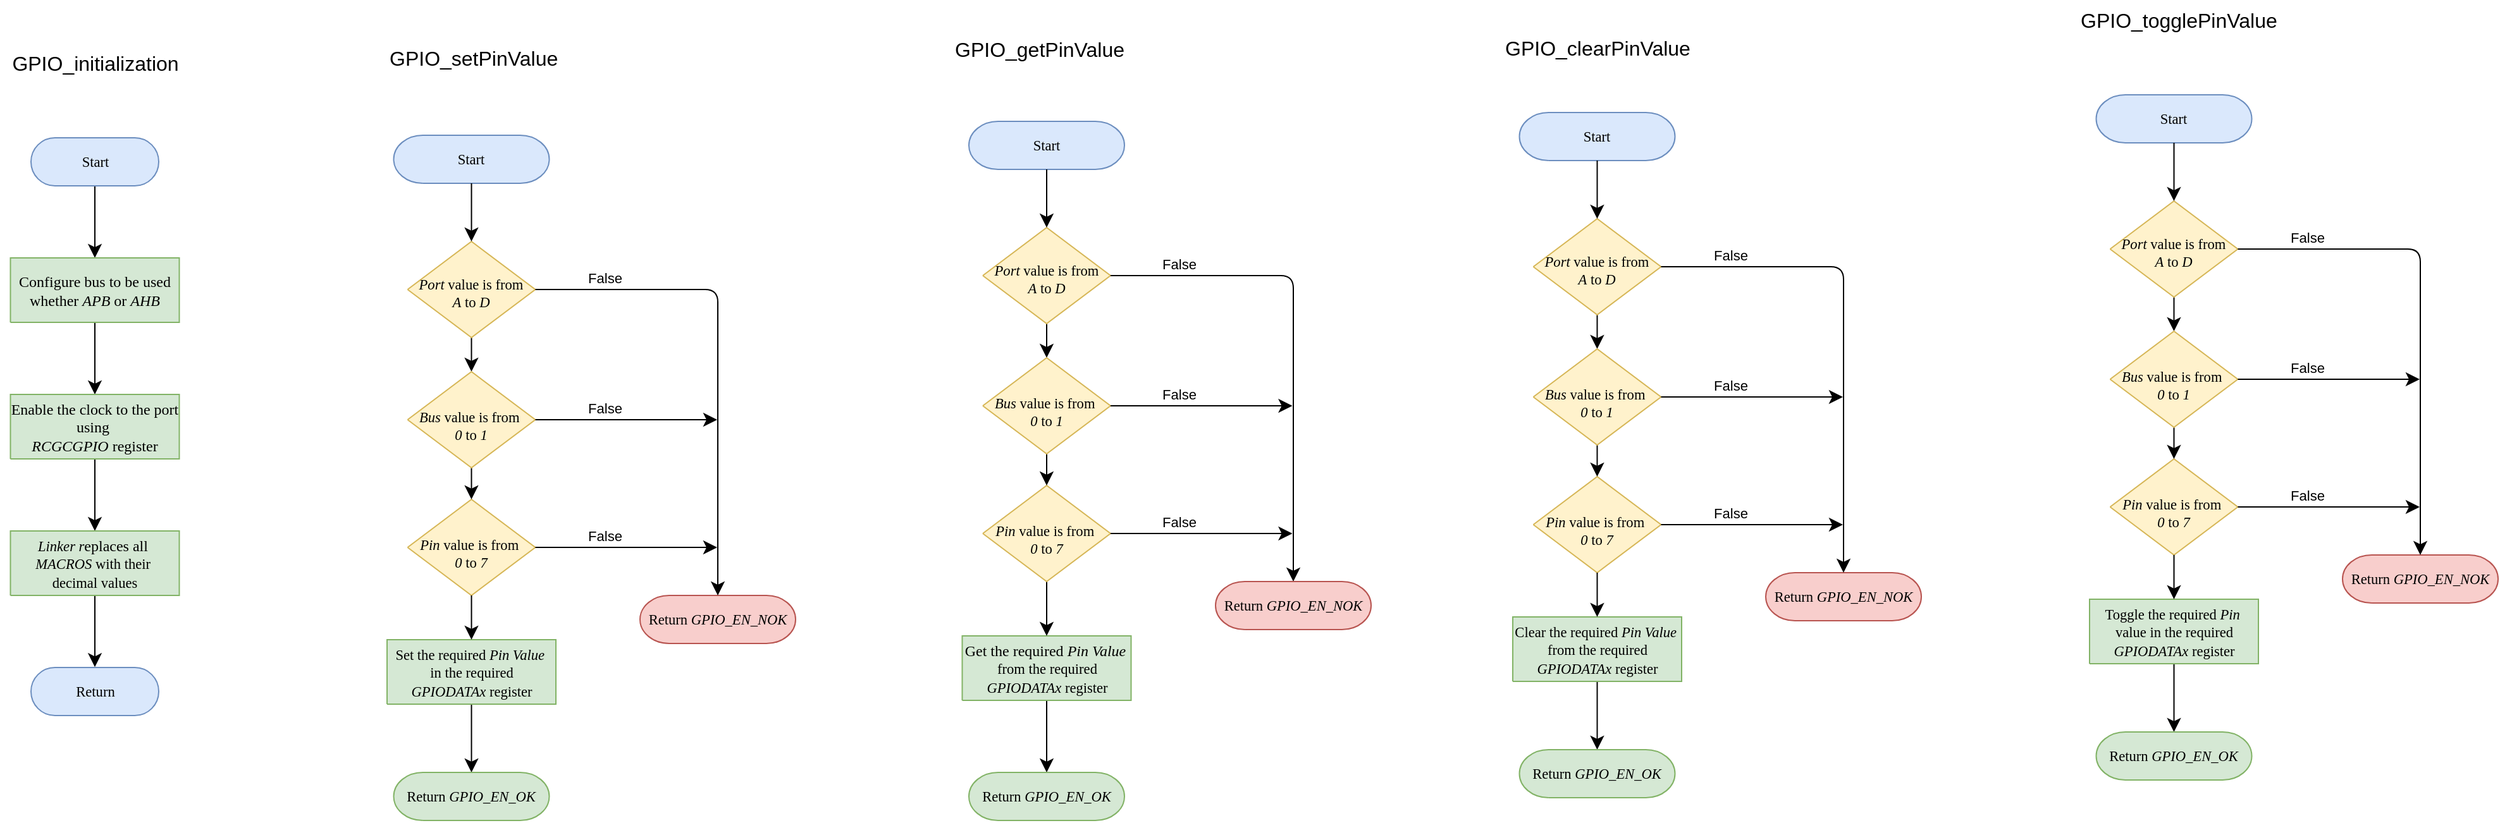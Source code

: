 <mxfile version="21.4.0" type="device">
  <diagram name="Page-1" id="KBW3ugEOn-Q8geGjZRpk">
    <mxGraphModel dx="1836" dy="1856" grid="0" gridSize="10" guides="1" tooltips="1" connect="1" arrows="1" fold="1" page="0" pageScale="1" pageWidth="850" pageHeight="1100" math="0" shadow="0">
      <root>
        <mxCell id="0" />
        <mxCell id="1" parent="0" />
        <mxCell id="JtZdGqvp9lfBUKnp-gQf-1" value="GPIO_initialization" style="text;html=1;align=center;verticalAlign=middle;resizable=0;points=[];autosize=1;strokeColor=none;fillColor=none;fontSize=16;" parent="1" vertex="1">
          <mxGeometry x="-649" y="-996" width="150" height="31" as="geometry" />
        </mxCell>
        <mxCell id="JtZdGqvp9lfBUKnp-gQf-7" style="edgeStyle=none;curved=1;rounded=0;orthogonalLoop=1;jettySize=auto;html=1;entryX=0.5;entryY=0;entryDx=0;entryDy=0;entryPerimeter=0;fontSize=12;startSize=8;endSize=8;" parent="1" source="JtZdGqvp9lfBUKnp-gQf-2" target="JtZdGqvp9lfBUKnp-gQf-3" edge="1">
          <mxGeometry relative="1" as="geometry" />
        </mxCell>
        <UserObject label="&lt;div style=&quot;font-size: 1px&quot;&gt;&lt;font style=&quot;font-size: 11.29px; direction: ltr; letter-spacing: 0px; line-height: 120%; opacity: 1;&quot;&gt;Start&lt;br&gt;&lt;/font&gt;&lt;/div&gt;" Function="EN_DIO_Error_T DIO_init(uint8_t pinNumber, EN_DIO_PORT_T portNumber, EN_DIO_DIRECTION_T direction);" tags="Flowchart" id="JtZdGqvp9lfBUKnp-gQf-2">
          <mxCell style="verticalAlign=middle;align=center;overflow=width;vsdxID=30;fillColor=#dae8fc;shape=stencil(tVLREoIgEPwaHnEQxsl3s/9gEpSJwDko7e+DsEkze2l627vdu5uFRaxyHe8FosR5sCcxqMZ3iO0Rpcp0ApQPCLEasUpaEC3Yi2lS3fOojOhsr3HDmObyMtsVcYqS29Qh5FEfklwrM5OXeUa/yjkcAwfr7TDpiyTfXvjkMR+Vw2A998qaBac5tAKHU1hq3i4oNwjRr9ofvayt/+Rk+yX/4iWA159KpXWKxJx/z0Bopfyw+g4=);strokeColor=#6c8ebf;spacingTop=-1;spacingBottom=-1;spacingLeft=-1;spacingRight=-1;points=[[0.5,1,0],[0.5,0,0],[0,0.5,0],[1,0.5,0]];labelBackgroundColor=none;rounded=1;html=1;whiteSpace=wrap;fontFamily=Calibri;" parent="1" vertex="1">
            <mxGeometry x="-624.5" y="-921" width="101" height="38" as="geometry" />
          </mxCell>
        </UserObject>
        <mxCell id="JtZdGqvp9lfBUKnp-gQf-8" style="edgeStyle=none;curved=1;rounded=0;orthogonalLoop=1;jettySize=auto;html=1;fontSize=12;startSize=8;endSize=8;" parent="1" source="JtZdGqvp9lfBUKnp-gQf-3" target="JtZdGqvp9lfBUKnp-gQf-4" edge="1">
          <mxGeometry relative="1" as="geometry" />
        </mxCell>
        <UserObject label="&lt;div style=&quot;&quot;&gt;Configure bus to be used&lt;/div&gt;&lt;div style=&quot;&quot;&gt;whether &lt;i&gt;APB&lt;/i&gt; or &lt;i&gt;AHB&lt;/i&gt;&lt;/div&gt;" Function="EN_DIO_Error_T DIO_toggle(uint8_t pinNumber, EN_DIO_PORT_T portNumber);  " tags="Flowchart" id="JtZdGqvp9lfBUKnp-gQf-3">
          <mxCell style="verticalAlign=middle;align=center;overflow=width;vsdxID=274;fillColor=#d5e8d4;shape=stencil(nZBLDoAgDERP0z3SIyjew0SURgSD+Lu9kMZoXLhwN9O+tukAlrNpJg1SzDH4QW/URgNYgZTkjA4UkwJUgGXng+6DX1zLfmoymdXo17xh5zmRJ6Q42BWCfc2oJfdAr+Yv+AP9Cb7OJ3H/2JG1HNGz/84klThPVCc=);strokeColor=#82b366;spacingTop=-1;spacingBottom=-1;spacingLeft=-1;spacingRight=-1;points=[[0,0.5,0],[1,0.5,0],[0.5,1,0],[0.5,0,0]];labelBackgroundColor=none;rounded=1;html=1;whiteSpace=wrap;fontFamily=Calibri;" parent="1" vertex="1">
            <mxGeometry x="-640.75" y="-826" width="133.5" height="51" as="geometry" />
          </mxCell>
        </UserObject>
        <mxCell id="JtZdGqvp9lfBUKnp-gQf-9" style="edgeStyle=none;curved=1;rounded=0;orthogonalLoop=1;jettySize=auto;html=1;entryX=0.5;entryY=0;entryDx=0;entryDy=0;entryPerimeter=0;fontSize=12;startSize=8;endSize=8;" parent="1" source="JtZdGqvp9lfBUKnp-gQf-4" target="JtZdGqvp9lfBUKnp-gQf-5" edge="1">
          <mxGeometry relative="1" as="geometry" />
        </mxCell>
        <UserObject label="&lt;div style=&quot;&quot;&gt;&lt;div style=&quot;border-color: var(--border-color);&quot;&gt;Enable the clock to the port using&amp;nbsp;&lt;/div&gt;&lt;div style=&quot;border-color: var(--border-color);&quot;&gt;&lt;i style=&quot;border-color: var(--border-color);&quot;&gt;RCGCGPIO&lt;/i&gt;&amp;nbsp;register&lt;/div&gt;&lt;/div&gt;" Function="EN_DIO_Error_T DIO_toggle(uint8_t pinNumber, EN_DIO_PORT_T portNumber);  " tags="Flowchart" id="JtZdGqvp9lfBUKnp-gQf-4">
          <mxCell style="verticalAlign=middle;align=center;overflow=width;vsdxID=274;fillColor=#d5e8d4;shape=stencil(nZBLDoAgDERP0z3SIyjew0SURgSD+Lu9kMZoXLhwN9O+tukAlrNpJg1SzDH4QW/URgNYgZTkjA4UkwJUgGXng+6DX1zLfmoymdXo17xh5zmRJ6Q42BWCfc2oJfdAr+Yv+AP9Cb7OJ3H/2JG1HNGz/84klThPVCc=);strokeColor=#82b366;spacingTop=-1;spacingBottom=-1;spacingLeft=-1;spacingRight=-1;points=[[0,0.5,0],[1,0.5,0],[0.5,1,0],[0.5,0,0]];labelBackgroundColor=none;rounded=1;html=1;whiteSpace=wrap;fontFamily=Calibri;" parent="1" vertex="1">
            <mxGeometry x="-640.75" y="-718" width="133.5" height="51" as="geometry" />
          </mxCell>
        </UserObject>
        <mxCell id="JtZdGqvp9lfBUKnp-gQf-10" style="edgeStyle=none;curved=1;rounded=0;orthogonalLoop=1;jettySize=auto;html=1;fontSize=12;startSize=8;endSize=8;" parent="1" source="JtZdGqvp9lfBUKnp-gQf-5" edge="1">
          <mxGeometry relative="1" as="geometry">
            <mxPoint x="-574" y="-502.333" as="targetPoint" />
          </mxGeometry>
        </mxCell>
        <UserObject label="&lt;div style=&quot;&quot;&gt;&lt;i style=&quot;border-color: var(--border-color); font-size: 11.29px;&quot;&gt;Linker r&lt;/i&gt;eplaces all&amp;nbsp;&lt;/div&gt;&lt;div style=&quot;&quot;&gt;&lt;i style=&quot;border-color: var(--border-color); font-size: 11.29px;&quot;&gt;MACROS&lt;/i&gt;&lt;span style=&quot;font-size: 11.29px;&quot;&gt;&amp;nbsp;with their&amp;nbsp;&lt;/span&gt;&lt;/div&gt;&lt;div style=&quot;&quot;&gt;&lt;span style=&quot;font-size: 11.29px;&quot;&gt;decimal values&lt;/span&gt;&lt;br&gt;&lt;/div&gt;" Function="EN_DIO_Error_T DIO_toggle(uint8_t pinNumber, EN_DIO_PORT_T portNumber);  " tags="Flowchart" id="JtZdGqvp9lfBUKnp-gQf-5">
          <mxCell style="verticalAlign=middle;align=center;overflow=width;vsdxID=274;fillColor=#d5e8d4;shape=stencil(nZBLDoAgDERP0z3SIyjew0SURgSD+Lu9kMZoXLhwN9O+tukAlrNpJg1SzDH4QW/URgNYgZTkjA4UkwJUgGXng+6DX1zLfmoymdXo17xh5zmRJ6Q42BWCfc2oJfdAr+Yv+AP9Cb7OJ3H/2JG1HNGz/84klThPVCc=);strokeColor=#82b366;spacingTop=-1;spacingBottom=-1;spacingLeft=-1;spacingRight=-1;points=[[0,0.5,0],[1,0.5,0],[0.5,1,0],[0.5,0,0]];labelBackgroundColor=none;rounded=1;html=1;whiteSpace=wrap;fontFamily=Calibri;" parent="1" vertex="1">
            <mxGeometry x="-640.75" y="-610" width="133.5" height="51" as="geometry" />
          </mxCell>
        </UserObject>
        <UserObject label="&lt;div style=&quot;font-size: 1px&quot;&gt;&lt;font style=&quot;font-size: 11.29px; direction: ltr; letter-spacing: 0px; line-height: 120%; opacity: 1;&quot;&gt;Return&lt;br&gt;&lt;/font&gt;&lt;/div&gt;" Function="EN_DIO_Error_T DIO_init(uint8_t pinNumber, EN_DIO_PORT_T portNumber, EN_DIO_DIRECTION_T direction);" tags="Flowchart" id="JtZdGqvp9lfBUKnp-gQf-6">
          <mxCell style="verticalAlign=middle;align=center;overflow=width;vsdxID=30;shape=stencil(tVLREoIgEPwaHnEQxsl3s/9gEpSJwDko7e+DsEkze2l627vdu5uFRaxyHe8FosR5sCcxqMZ3iO0Rpcp0ApQPCLEasUpaEC3Yi2lS3fOojOhsr3HDmObyMtsVcYqS29Qh5FEfklwrM5OXeUa/yjkcAwfr7TDpiyTfXvjkMR+Vw2A998qaBac5tAKHU1hq3i4oNwjRr9ofvayt/+Rk+yX/4iWA159KpXWKxJx/z0Bopfyw+g4=);spacingTop=-1;spacingBottom=-1;spacingLeft=-1;spacingRight=-1;points=[[0.5,1,0],[0.5,0,0],[0,0.5,0],[1,0.5,0]];labelBackgroundColor=none;rounded=1;html=1;whiteSpace=wrap;fontFamily=Calibri;fillColor=#dae8fc;strokeColor=#6c8ebf;" parent="1" vertex="1">
            <mxGeometry x="-624.5" y="-502" width="101" height="38" as="geometry" />
          </mxCell>
        </UserObject>
        <mxCell id="JtZdGqvp9lfBUKnp-gQf-47" value="GPIO_setPinValue" style="text;whiteSpace=wrap;html=1;fontSize=16;" parent="1" vertex="1">
          <mxGeometry x="-343" y="-1000" width="193" height="41" as="geometry" />
        </mxCell>
        <mxCell id="luPDP_hi-X2SKUOLlzO6-5" style="edgeStyle=none;curved=1;rounded=0;orthogonalLoop=1;jettySize=auto;html=1;entryX=0.5;entryY=0;entryDx=0;entryDy=0;entryPerimeter=0;fontSize=12;startSize=8;endSize=8;" edge="1" parent="1" source="JtZdGqvp9lfBUKnp-gQf-49" target="luPDP_hi-X2SKUOLlzO6-1">
          <mxGeometry relative="1" as="geometry" />
        </mxCell>
        <UserObject label="" Function="EN_DIO_Error_T DIO_init(uint8_t pinNumber, EN_DIO_PORT_T portNumber, EN_DIO_DIRECTION_T direction);" tags="Flowchart" id="JtZdGqvp9lfBUKnp-gQf-49">
          <mxCell style="vsdxID=219;fillColor=#fff2cc;shape=stencil(UzV2Ls5ILEhVNTIoLinKz04tz0wpyVA1dlE1MsrMy0gtyiwBslSNXVWNndPyi1LTi/JL81Ig/IJEkEoQKze/DGRCBUSfAUiHkUElhGcK4bpBVOZk5iGpNEVVikeloQHZpsK0YlWLz1QgA+HFtMycHEgIIcujBwlQCBKcxq4A);strokeColor=#d6b656;spacingTop=-1;spacingBottom=-1;spacingLeft=-1;spacingRight=-1;points=[[0,0.5,0],[1,0.5,0],[0.5,0,0],[0.5,1,0]];labelBackgroundColor=none;rounded=1;html=1;whiteSpace=wrap;fontFamily=Calibri;" parent="1" vertex="1">
            <mxGeometry x="-326.76" y="-839" width="101" height="76" as="geometry" />
          </mxCell>
        </UserObject>
        <mxCell id="JtZdGqvp9lfBUKnp-gQf-50" value="&lt;div style=&quot;font-size: 11.29px;&quot;&gt;&lt;i&gt;Port&lt;/i&gt; value is from &lt;i&gt;A&lt;/i&gt; to &lt;i&gt;D&lt;/i&gt;&lt;/div&gt;" style="text;vsdxID=219;fillColor=none;gradientColor=none;strokeColor=none;spacingTop=-1;spacingBottom=-1;spacingLeft=-1;spacingRight=-1;points=[[0,0.5,0],[1,0.5,0],[0.5,0,0],[0.5,1,0]];labelBackgroundColor=none;rounded=1;html=1;whiteSpace=wrap;verticalAlign=middle;align=center;overflow=width;;html=1;fontColor=#000000;fontFamily=Calibri;" parent="JtZdGqvp9lfBUKnp-gQf-49" vertex="1">
          <mxGeometry x="8.17" y="12.5" width="84.67" height="57.15" as="geometry" />
        </mxCell>
        <UserObject label="" Function="EN_DIO_Error_T DIO_init(uint8_t pinNumber, EN_DIO_PORT_T portNumber, EN_DIO_DIRECTION_T direction);" tags="Flowchart" id="JtZdGqvp9lfBUKnp-gQf-51">
          <mxCell style="vsdxID=219;fillColor=#fff2cc;shape=stencil(UzV2Ls5ILEhVNTIoLinKz04tz0wpyVA1dlE1MsrMy0gtyiwBslSNXVWNndPyi1LTi/JL81Ig/IJEkEoQKze/DGRCBUSfAUiHkUElhGcK4bpBVOZk5iGpNEVVikeloQHZpsK0YlWLz1QgA+HFtMycHEgIIcujBwlQCBKcxq4A);strokeColor=#d6b656;spacingTop=-1;spacingBottom=-1;spacingLeft=-1;spacingRight=-1;points=[[0,0.5,0],[1,0.5,0],[0.5,0,0],[0.5,1,0]];labelBackgroundColor=none;rounded=1;html=1;whiteSpace=wrap;fontFamily=Calibri;" parent="1" vertex="1">
            <mxGeometry x="-326.76" y="-635" width="101" height="76" as="geometry" />
          </mxCell>
        </UserObject>
        <mxCell id="JtZdGqvp9lfBUKnp-gQf-52" style="edgeStyle=none;curved=1;rounded=0;orthogonalLoop=1;jettySize=auto;html=1;fontSize=12;startSize=8;endSize=8;exitX=1;exitY=0.5;exitDx=0;exitDy=0;exitPerimeter=0;" parent="JtZdGqvp9lfBUKnp-gQf-51" source="JtZdGqvp9lfBUKnp-gQf-51" edge="1">
          <mxGeometry relative="1" as="geometry">
            <mxPoint x="244.75" y="38" as="targetPoint" />
          </mxGeometry>
        </mxCell>
        <mxCell id="JtZdGqvp9lfBUKnp-gQf-53" value="&lt;div style=&quot;font-size: 11.29px;&quot;&gt;&lt;i&gt;Pin&lt;/i&gt; value is from&amp;nbsp;&lt;/div&gt;&lt;div style=&quot;font-size: 11.29px;&quot;&gt;&lt;i&gt;0&lt;/i&gt; to &lt;i&gt;7&lt;/i&gt;&lt;/div&gt;" style="text;vsdxID=219;fillColor=none;gradientColor=none;strokeColor=none;spacingTop=-1;spacingBottom=-1;spacingLeft=-1;spacingRight=-1;points=[[0,0.5,0],[1,0.5,0],[0.5,0,0],[0.5,1,0]];labelBackgroundColor=none;rounded=1;html=1;whiteSpace=wrap;verticalAlign=middle;align=center;overflow=width;;html=1;fontColor=#000000;fontFamily=Calibri;" parent="JtZdGqvp9lfBUKnp-gQf-51" vertex="1">
          <mxGeometry x="8.16" y="14" width="84.67" height="57.15" as="geometry" />
        </mxCell>
        <mxCell id="JtZdGqvp9lfBUKnp-gQf-54" style="edgeStyle=none;curved=1;rounded=0;orthogonalLoop=1;jettySize=auto;html=1;entryX=0.5;entryY=0;entryDx=0;entryDy=0;entryPerimeter=0;fontSize=12;startSize=8;endSize=8;" parent="1" source="JtZdGqvp9lfBUKnp-gQf-55" target="JtZdGqvp9lfBUKnp-gQf-56" edge="1">
          <mxGeometry relative="1" as="geometry" />
        </mxCell>
        <UserObject label="&lt;div style=&quot;&quot;&gt;&lt;span style=&quot;font-size: 11.29px;&quot;&gt;Set the required &lt;i&gt;Pin Value&amp;nbsp;&lt;/i&gt;&lt;/span&gt;&lt;/div&gt;&lt;div style=&quot;&quot;&gt;&lt;span style=&quot;font-size: 11.29px;&quot;&gt;&amp;nbsp;in the required&amp;nbsp;&lt;/span&gt;&lt;/div&gt;&lt;div style=&quot;&quot;&gt;&lt;span style=&quot;font-size: 11.29px;&quot;&gt;&lt;i&gt;GPIODATAx&lt;/i&gt; register&lt;/span&gt;&lt;/div&gt;" Function="EN_DIO_Error_T DIO_toggle(uint8_t pinNumber, EN_DIO_PORT_T portNumber);  " tags="Flowchart" id="JtZdGqvp9lfBUKnp-gQf-55">
          <mxCell style="verticalAlign=middle;align=center;overflow=width;vsdxID=274;fillColor=#d5e8d4;shape=stencil(nZBLDoAgDERP0z3SIyjew0SURgSD+Lu9kMZoXLhwN9O+tukAlrNpJg1SzDH4QW/URgNYgZTkjA4UkwJUgGXng+6DX1zLfmoymdXo17xh5zmRJ6Q42BWCfc2oJfdAr+Yv+AP9Cb7OJ3H/2JG1HNGz/84klThPVCc=);strokeColor=#82b366;spacingTop=-1;spacingBottom=-1;spacingLeft=-1;spacingRight=-1;points=[[0,0.5,0],[1,0.5,0],[0.5,1,0],[0.5,0,0]];labelBackgroundColor=none;rounded=1;html=1;whiteSpace=wrap;fontFamily=Calibri;" parent="1" vertex="1">
            <mxGeometry x="-343" y="-524" width="133.5" height="51" as="geometry" />
          </mxCell>
        </UserObject>
        <UserObject label="&lt;div style=&quot;font-size: 1px&quot;&gt;&lt;font style=&quot;font-size: 11.29px; direction: ltr; letter-spacing: 0px; line-height: 120%; opacity: 1;&quot;&gt;Return&amp;nbsp;&lt;i&gt;GPIO_EN_OK&lt;/i&gt;&lt;br&gt;&lt;/font&gt;&lt;/div&gt;" Function="EN_DIO_Error_T DIO_init(uint8_t pinNumber, EN_DIO_PORT_T portNumber, EN_DIO_DIRECTION_T direction);" tags="Flowchart" id="JtZdGqvp9lfBUKnp-gQf-56">
          <mxCell style="verticalAlign=middle;align=center;overflow=width;vsdxID=30;shape=stencil(tVLREoIgEPwaHnEQxsl3s/9gEpSJwDko7e+DsEkze2l627vdu5uFRaxyHe8FosR5sCcxqMZ3iO0Rpcp0ApQPCLEasUpaEC3Yi2lS3fOojOhsr3HDmObyMtsVcYqS29Qh5FEfklwrM5OXeUa/yjkcAwfr7TDpiyTfXvjkMR+Vw2A998qaBac5tAKHU1hq3i4oNwjRr9ofvayt/+Rk+yX/4iWA159KpXWKxJx/z0Bopfyw+g4=);spacingTop=-1;spacingBottom=-1;spacingLeft=-1;spacingRight=-1;points=[[0.5,1,0],[0.5,0,0],[0,0.5,0],[1,0.5,0]];labelBackgroundColor=none;rounded=1;html=1;whiteSpace=wrap;fontFamily=Calibri;fillColor=#d5e8d4;strokeColor=#82b366;" parent="1" vertex="1">
            <mxGeometry x="-337.75" y="-419" width="123" height="38" as="geometry" />
          </mxCell>
        </UserObject>
        <mxCell id="JtZdGqvp9lfBUKnp-gQf-57" style="edgeStyle=none;curved=1;rounded=0;orthogonalLoop=1;jettySize=auto;html=1;fontSize=12;startSize=8;endSize=8;exitX=0.5;exitY=1;exitDx=0;exitDy=0;exitPerimeter=0;entryX=0.5;entryY=0;entryDx=0;entryDy=0;entryPerimeter=0;" parent="1" source="JtZdGqvp9lfBUKnp-gQf-51" target="JtZdGqvp9lfBUKnp-gQf-55" edge="1">
          <mxGeometry relative="1" as="geometry">
            <mxPoint x="-274.76" y="-568" as="sourcePoint" />
            <mxPoint x="-276.59" y="-526" as="targetPoint" />
          </mxGeometry>
        </mxCell>
        <UserObject label="&lt;div style=&quot;font-size: 1px&quot;&gt;&lt;font style=&quot;font-size: 11.29px; direction: ltr; letter-spacing: 0px; line-height: 120%; opacity: 1;&quot;&gt;Start&lt;/font&gt;&lt;/div&gt;" Function="EN_DIO_Error_T DIO_init(uint8_t pinNumber, EN_DIO_PORT_T portNumber, EN_DIO_DIRECTION_T direction);" tags="Flowchart" id="JtZdGqvp9lfBUKnp-gQf-58">
          <mxCell style="verticalAlign=middle;align=center;overflow=width;vsdxID=30;shape=stencil(tVLREoIgEPwaHnEQxsl3s/9gEpSJwDko7e+DsEkze2l627vdu5uFRaxyHe8FosR5sCcxqMZ3iO0Rpcp0ApQPCLEasUpaEC3Yi2lS3fOojOhsr3HDmObyMtsVcYqS29Qh5FEfklwrM5OXeUa/yjkcAwfr7TDpiyTfXvjkMR+Vw2A998qaBac5tAKHU1hq3i4oNwjRr9ofvayt/+Rk+yX/4iWA159KpXWKxJx/z0Bopfyw+g4=);spacingTop=-1;spacingBottom=-1;spacingLeft=-1;spacingRight=-1;points=[[0.5,1,0],[0.5,0,0],[0,0.5,0],[1,0.5,0]];labelBackgroundColor=none;rounded=1;html=1;whiteSpace=wrap;fontFamily=Calibri;fillColor=#dae8fc;strokeColor=#6c8ebf;" parent="1" vertex="1">
            <mxGeometry x="-337.75" y="-923" width="123" height="38" as="geometry" />
          </mxCell>
        </UserObject>
        <mxCell id="JtZdGqvp9lfBUKnp-gQf-59" style="edgeStyle=none;curved=1;rounded=0;orthogonalLoop=1;jettySize=auto;html=1;fontSize=12;startSize=8;endSize=8;exitX=0.5;exitY=1;exitDx=0;exitDy=0;exitPerimeter=0;entryX=0.5;entryY=0;entryDx=0;entryDy=0;entryPerimeter=0;" parent="1" source="JtZdGqvp9lfBUKnp-gQf-58" target="JtZdGqvp9lfBUKnp-gQf-49" edge="1">
          <mxGeometry relative="1" as="geometry">
            <mxPoint x="-277.76" y="-884" as="sourcePoint" />
            <mxPoint x="-276.6" y="-839" as="targetPoint" />
          </mxGeometry>
        </mxCell>
        <UserObject label="&lt;div style=&quot;font-size: 1px&quot;&gt;&lt;font style=&quot;font-size: 11.29px; direction: ltr; letter-spacing: 0px; line-height: 120%; opacity: 1;&quot;&gt;Return&amp;nbsp;&lt;i&gt;GPIO_EN_NOK&lt;/i&gt;&lt;br&gt;&lt;/font&gt;&lt;/div&gt;" Function="EN_DIO_Error_T DIO_init(uint8_t pinNumber, EN_DIO_PORT_T portNumber, EN_DIO_DIRECTION_T direction);" tags="Flowchart" id="JtZdGqvp9lfBUKnp-gQf-60">
          <mxCell style="verticalAlign=middle;align=center;overflow=width;vsdxID=30;shape=stencil(tVLREoIgEPwaHnEQxsl3s/9gEpSJwDko7e+DsEkze2l627vdu5uFRaxyHe8FosR5sCcxqMZ3iO0Rpcp0ApQPCLEasUpaEC3Yi2lS3fOojOhsr3HDmObyMtsVcYqS29Qh5FEfklwrM5OXeUa/yjkcAwfr7TDpiyTfXvjkMR+Vw2A998qaBac5tAKHU1hq3i4oNwjRr9ofvayt/+Rk+yX/4iWA159KpXWKxJx/z0Bopfyw+g4=);spacingTop=-1;spacingBottom=-1;spacingLeft=-1;spacingRight=-1;points=[[0.5,1,0],[0.5,0,0],[0,0.5,0],[1,0.5,0]];labelBackgroundColor=none;rounded=1;html=1;whiteSpace=wrap;fontFamily=Calibri;fillColor=#f8cecc;strokeColor=#b85450;" parent="1" vertex="1">
            <mxGeometry x="-143" y="-559" width="123" height="38" as="geometry" />
          </mxCell>
        </UserObject>
        <mxCell id="JtZdGqvp9lfBUKnp-gQf-61" style="edgeStyle=orthogonalEdgeStyle;rounded=1;orthogonalLoop=1;jettySize=auto;html=1;fontSize=12;startSize=8;endSize=8;fontFamily=Calibri;entryX=0.5;entryY=0;entryDx=0;entryDy=0;entryPerimeter=0;exitX=1;exitY=0.5;exitDx=0;exitDy=0;exitPerimeter=0;" parent="1" source="JtZdGqvp9lfBUKnp-gQf-49" target="JtZdGqvp9lfBUKnp-gQf-60" edge="1">
          <mxGeometry relative="1" as="geometry">
            <mxPoint x="-104" y="-754" as="sourcePoint" />
            <mxPoint x="-370" y="-1326" as="targetPoint" />
          </mxGeometry>
        </mxCell>
        <mxCell id="JtZdGqvp9lfBUKnp-gQf-62" value="&lt;font style=&quot;font-size: 11px;&quot;&gt;False&lt;/font&gt;" style="text;html=1;align=center;verticalAlign=middle;resizable=0;points=[];autosize=1;strokeColor=none;fillColor=none;fontSize=16;" parent="1" vertex="1">
          <mxGeometry x="-194" y="-828" width="45" height="31" as="geometry" />
        </mxCell>
        <mxCell id="JtZdGqvp9lfBUKnp-gQf-63" value="&lt;font style=&quot;font-size: 11px;&quot;&gt;False&lt;/font&gt;" style="text;html=1;align=center;verticalAlign=middle;resizable=0;points=[];autosize=1;strokeColor=none;fillColor=none;fontSize=16;" parent="1" vertex="1">
          <mxGeometry x="-194" y="-724.5" width="45" height="31" as="geometry" />
        </mxCell>
        <mxCell id="JtZdGqvp9lfBUKnp-gQf-64" value="GPIO_getPinValue" style="text;whiteSpace=wrap;html=1;fontSize=16;" parent="1" vertex="1">
          <mxGeometry x="104" y="-1007" width="193" height="41" as="geometry" />
        </mxCell>
        <mxCell id="JtZdGqvp9lfBUKnp-gQf-71" style="edgeStyle=none;curved=1;rounded=0;orthogonalLoop=1;jettySize=auto;html=1;entryX=0.5;entryY=0;entryDx=0;entryDy=0;entryPerimeter=0;fontSize=12;startSize=8;endSize=8;" parent="1" source="JtZdGqvp9lfBUKnp-gQf-72" target="JtZdGqvp9lfBUKnp-gQf-73" edge="1">
          <mxGeometry relative="1" as="geometry" />
        </mxCell>
        <UserObject label="&lt;div style=&quot;&quot;&gt;&lt;div style=&quot;border-color: var(--border-color);&quot;&gt;Get the required&amp;nbsp;&lt;i style=&quot;border-color: var(--border-color);&quot;&gt;Pin Value&amp;nbsp;&lt;/i&gt;&lt;/div&gt;&lt;div style=&quot;border-color: var(--border-color);&quot;&gt;&lt;span style=&quot;border-color: var(--border-color); font-size: 11.29px;&quot;&gt;&amp;nbsp;from the required&amp;nbsp;&lt;/span&gt;&lt;/div&gt;&lt;div style=&quot;border-color: var(--border-color);&quot;&gt;&lt;span style=&quot;border-color: var(--border-color); font-size: 11.29px;&quot;&gt;&lt;i style=&quot;border-color: var(--border-color);&quot;&gt;GPIODATAx&lt;/i&gt;&amp;nbsp;register&lt;/span&gt;&lt;/div&gt;&lt;/div&gt;" Function="EN_DIO_Error_T DIO_toggle(uint8_t pinNumber, EN_DIO_PORT_T portNumber);  " tags="Flowchart" id="JtZdGqvp9lfBUKnp-gQf-72">
          <mxCell style="verticalAlign=middle;align=center;overflow=width;vsdxID=274;fillColor=#d5e8d4;shape=stencil(nZBLDoAgDERP0z3SIyjew0SURgSD+Lu9kMZoXLhwN9O+tukAlrNpJg1SzDH4QW/URgNYgZTkjA4UkwJUgGXng+6DX1zLfmoymdXo17xh5zmRJ6Q42BWCfc2oJfdAr+Yv+AP9Cb7OJ3H/2JG1HNGz/84klThPVCc=);strokeColor=#82b366;spacingTop=-1;spacingBottom=-1;spacingLeft=-1;spacingRight=-1;points=[[0,0.5,0],[1,0.5,0],[0.5,1,0],[0.5,0,0]];labelBackgroundColor=none;rounded=1;html=1;whiteSpace=wrap;fontFamily=Calibri;" parent="1" vertex="1">
            <mxGeometry x="111.74" y="-527" width="133.5" height="51" as="geometry" />
          </mxCell>
        </UserObject>
        <UserObject label="&lt;div style=&quot;font-size: 1px&quot;&gt;&lt;font style=&quot;font-size: 11.29px; direction: ltr; letter-spacing: 0px; line-height: 120%; opacity: 1;&quot;&gt;Return&amp;nbsp;&lt;i style=&quot;border-color: var(--border-color);&quot;&gt;GPIO_EN_OK&lt;/i&gt;&lt;br&gt;&lt;/font&gt;&lt;/div&gt;" Function="EN_DIO_Error_T DIO_init(uint8_t pinNumber, EN_DIO_PORT_T portNumber, EN_DIO_DIRECTION_T direction);" tags="Flowchart" id="JtZdGqvp9lfBUKnp-gQf-73">
          <mxCell style="verticalAlign=middle;align=center;overflow=width;vsdxID=30;shape=stencil(tVLREoIgEPwaHnEQxsl3s/9gEpSJwDko7e+DsEkze2l627vdu5uFRaxyHe8FosR5sCcxqMZ3iO0Rpcp0ApQPCLEasUpaEC3Yi2lS3fOojOhsr3HDmObyMtsVcYqS29Qh5FEfklwrM5OXeUa/yjkcAwfr7TDpiyTfXvjkMR+Vw2A998qaBac5tAKHU1hq3i4oNwjRr9ofvayt/+Rk+yX/4iWA159KpXWKxJx/z0Bopfyw+g4=);spacingTop=-1;spacingBottom=-1;spacingLeft=-1;spacingRight=-1;points=[[0.5,1,0],[0.5,0,0],[0,0.5,0],[1,0.5,0]];labelBackgroundColor=none;rounded=1;html=1;whiteSpace=wrap;fontFamily=Calibri;fillColor=#d5e8d4;strokeColor=#82b366;" parent="1" vertex="1">
            <mxGeometry x="117" y="-419" width="123" height="38" as="geometry" />
          </mxCell>
        </UserObject>
        <mxCell id="luPDP_hi-X2SKUOLlzO6-6" style="edgeStyle=none;curved=1;rounded=0;orthogonalLoop=1;jettySize=auto;html=1;entryX=0.5;entryY=0;entryDx=0;entryDy=0;entryPerimeter=0;fontSize=12;startSize=8;endSize=8;" edge="1" parent="1" source="luPDP_hi-X2SKUOLlzO6-1" target="JtZdGqvp9lfBUKnp-gQf-51">
          <mxGeometry relative="1" as="geometry" />
        </mxCell>
        <UserObject label="" Function="EN_DIO_Error_T DIO_init(uint8_t pinNumber, EN_DIO_PORT_T portNumber, EN_DIO_DIRECTION_T direction);" tags="Flowchart" id="luPDP_hi-X2SKUOLlzO6-1">
          <mxCell style="vsdxID=219;fillColor=#fff2cc;shape=stencil(UzV2Ls5ILEhVNTIoLinKz04tz0wpyVA1dlE1MsrMy0gtyiwBslSNXVWNndPyi1LTi/JL81Ig/IJEkEoQKze/DGRCBUSfAUiHkUElhGcK4bpBVOZk5iGpNEVVikeloQHZpsK0YlWLz1QgA+HFtMycHEgIIcujBwlQCBKcxq4A);strokeColor=#d6b656;spacingTop=-1;spacingBottom=-1;spacingLeft=-1;spacingRight=-1;points=[[0,0.5,0],[1,0.5,0],[0.5,0,0],[0.5,1,0]];labelBackgroundColor=none;rounded=1;html=1;whiteSpace=wrap;fontFamily=Calibri;" vertex="1" parent="1">
            <mxGeometry x="-326.76" y="-736" width="101" height="76" as="geometry" />
          </mxCell>
        </UserObject>
        <mxCell id="luPDP_hi-X2SKUOLlzO6-2" style="edgeStyle=none;curved=1;rounded=0;orthogonalLoop=1;jettySize=auto;html=1;fontSize=12;startSize=8;endSize=8;exitX=1;exitY=0.5;exitDx=0;exitDy=0;exitPerimeter=0;" edge="1" parent="luPDP_hi-X2SKUOLlzO6-1" source="luPDP_hi-X2SKUOLlzO6-1">
          <mxGeometry relative="1" as="geometry">
            <mxPoint x="244.75" y="38" as="targetPoint" />
          </mxGeometry>
        </mxCell>
        <mxCell id="luPDP_hi-X2SKUOLlzO6-3" value="&lt;div style=&quot;font-size: 11.29px;&quot;&gt;&lt;i&gt;Bus&lt;/i&gt; value is from&amp;nbsp;&lt;/div&gt;&lt;div style=&quot;font-size: 11.29px;&quot;&gt;&lt;i&gt;0&lt;/i&gt; to &lt;i&gt;1&lt;/i&gt;&lt;/div&gt;" style="text;vsdxID=219;fillColor=none;gradientColor=none;strokeColor=none;spacingTop=-1;spacingBottom=-1;spacingLeft=-1;spacingRight=-1;points=[[0,0.5,0],[1,0.5,0],[0.5,0,0],[0.5,1,0]];labelBackgroundColor=none;rounded=1;html=1;whiteSpace=wrap;verticalAlign=middle;align=center;overflow=width;;html=1;fontColor=#000000;fontFamily=Calibri;" vertex="1" parent="luPDP_hi-X2SKUOLlzO6-1">
          <mxGeometry x="8.16" y="14" width="84.67" height="57.15" as="geometry" />
        </mxCell>
        <mxCell id="luPDP_hi-X2SKUOLlzO6-4" value="&lt;font style=&quot;font-size: 11px;&quot;&gt;False&lt;/font&gt;" style="text;html=1;align=center;verticalAlign=middle;resizable=0;points=[];autosize=1;strokeColor=none;fillColor=none;fontSize=16;" vertex="1" parent="1">
          <mxGeometry x="-194" y="-623.5" width="45" height="31" as="geometry" />
        </mxCell>
        <mxCell id="luPDP_hi-X2SKUOLlzO6-24" style="edgeStyle=none;curved=1;rounded=0;orthogonalLoop=1;jettySize=auto;html=1;entryX=0.5;entryY=0;entryDx=0;entryDy=0;entryPerimeter=0;fontSize=12;startSize=8;endSize=8;" edge="1" parent="1" source="luPDP_hi-X2SKUOLlzO6-25" target="luPDP_hi-X2SKUOLlzO6-36">
          <mxGeometry relative="1" as="geometry" />
        </mxCell>
        <UserObject label="" Function="EN_DIO_Error_T DIO_init(uint8_t pinNumber, EN_DIO_PORT_T portNumber, EN_DIO_DIRECTION_T direction);" tags="Flowchart" id="luPDP_hi-X2SKUOLlzO6-25">
          <mxCell style="vsdxID=219;fillColor=#fff2cc;shape=stencil(UzV2Ls5ILEhVNTIoLinKz04tz0wpyVA1dlE1MsrMy0gtyiwBslSNXVWNndPyi1LTi/JL81Ig/IJEkEoQKze/DGRCBUSfAUiHkUElhGcK4bpBVOZk5iGpNEVVikeloQHZpsK0YlWLz1QgA+HFtMycHEgIIcujBwlQCBKcxq4A);strokeColor=#d6b656;spacingTop=-1;spacingBottom=-1;spacingLeft=-1;spacingRight=-1;points=[[0,0.5,0],[1,0.5,0],[0.5,0,0],[0.5,1,0]];labelBackgroundColor=none;rounded=1;html=1;whiteSpace=wrap;fontFamily=Calibri;" vertex="1" parent="1">
            <mxGeometry x="127.99" y="-850" width="101" height="76" as="geometry" />
          </mxCell>
        </UserObject>
        <mxCell id="luPDP_hi-X2SKUOLlzO6-26" value="&lt;div style=&quot;font-size: 11.29px;&quot;&gt;&lt;i&gt;Port&lt;/i&gt; value is from &lt;i&gt;A&lt;/i&gt; to &lt;i&gt;D&lt;/i&gt;&lt;/div&gt;" style="text;vsdxID=219;fillColor=none;gradientColor=none;strokeColor=none;spacingTop=-1;spacingBottom=-1;spacingLeft=-1;spacingRight=-1;points=[[0,0.5,0],[1,0.5,0],[0.5,0,0],[0.5,1,0]];labelBackgroundColor=none;rounded=1;html=1;whiteSpace=wrap;verticalAlign=middle;align=center;overflow=width;;html=1;fontColor=#000000;fontFamily=Calibri;" vertex="1" parent="luPDP_hi-X2SKUOLlzO6-25">
          <mxGeometry x="8.17" y="12.5" width="84.67" height="57.15" as="geometry" />
        </mxCell>
        <mxCell id="luPDP_hi-X2SKUOLlzO6-42" style="edgeStyle=none;curved=1;rounded=0;orthogonalLoop=1;jettySize=auto;html=1;fontSize=12;startSize=8;endSize=8;" edge="1" parent="1" source="luPDP_hi-X2SKUOLlzO6-27" target="JtZdGqvp9lfBUKnp-gQf-72">
          <mxGeometry relative="1" as="geometry" />
        </mxCell>
        <UserObject label="" Function="EN_DIO_Error_T DIO_init(uint8_t pinNumber, EN_DIO_PORT_T portNumber, EN_DIO_DIRECTION_T direction);" tags="Flowchart" id="luPDP_hi-X2SKUOLlzO6-27">
          <mxCell style="vsdxID=219;fillColor=#fff2cc;shape=stencil(UzV2Ls5ILEhVNTIoLinKz04tz0wpyVA1dlE1MsrMy0gtyiwBslSNXVWNndPyi1LTi/JL81Ig/IJEkEoQKze/DGRCBUSfAUiHkUElhGcK4bpBVOZk5iGpNEVVikeloQHZpsK0YlWLz1QgA+HFtMycHEgIIcujBwlQCBKcxq4A);strokeColor=#d6b656;spacingTop=-1;spacingBottom=-1;spacingLeft=-1;spacingRight=-1;points=[[0,0.5,0],[1,0.5,0],[0.5,0,0],[0.5,1,0]];labelBackgroundColor=none;rounded=1;html=1;whiteSpace=wrap;fontFamily=Calibri;" vertex="1" parent="1">
            <mxGeometry x="127.99" y="-646" width="101" height="76" as="geometry" />
          </mxCell>
        </UserObject>
        <mxCell id="luPDP_hi-X2SKUOLlzO6-28" style="edgeStyle=none;curved=1;rounded=0;orthogonalLoop=1;jettySize=auto;html=1;fontSize=12;startSize=8;endSize=8;exitX=1;exitY=0.5;exitDx=0;exitDy=0;exitPerimeter=0;" edge="1" parent="luPDP_hi-X2SKUOLlzO6-27" source="luPDP_hi-X2SKUOLlzO6-27">
          <mxGeometry relative="1" as="geometry">
            <mxPoint x="244.75" y="38" as="targetPoint" />
          </mxGeometry>
        </mxCell>
        <mxCell id="luPDP_hi-X2SKUOLlzO6-29" value="&lt;div style=&quot;font-size: 11.29px;&quot;&gt;&lt;i&gt;Pin&lt;/i&gt; value is from&amp;nbsp;&lt;/div&gt;&lt;div style=&quot;font-size: 11.29px;&quot;&gt;&lt;i&gt;0&lt;/i&gt; to &lt;i&gt;7&lt;/i&gt;&lt;/div&gt;" style="text;vsdxID=219;fillColor=none;gradientColor=none;strokeColor=none;spacingTop=-1;spacingBottom=-1;spacingLeft=-1;spacingRight=-1;points=[[0,0.5,0],[1,0.5,0],[0.5,0,0],[0.5,1,0]];labelBackgroundColor=none;rounded=1;html=1;whiteSpace=wrap;verticalAlign=middle;align=center;overflow=width;;html=1;fontColor=#000000;fontFamily=Calibri;" vertex="1" parent="luPDP_hi-X2SKUOLlzO6-27">
          <mxGeometry x="8.16" y="14" width="84.67" height="57.15" as="geometry" />
        </mxCell>
        <UserObject label="&lt;div style=&quot;font-size: 1px&quot;&gt;&lt;font style=&quot;font-size: 11.29px; direction: ltr; letter-spacing: 0px; line-height: 120%; opacity: 1;&quot;&gt;Start&lt;/font&gt;&lt;/div&gt;" Function="EN_DIO_Error_T DIO_init(uint8_t pinNumber, EN_DIO_PORT_T portNumber, EN_DIO_DIRECTION_T direction);" tags="Flowchart" id="luPDP_hi-X2SKUOLlzO6-30">
          <mxCell style="verticalAlign=middle;align=center;overflow=width;vsdxID=30;shape=stencil(tVLREoIgEPwaHnEQxsl3s/9gEpSJwDko7e+DsEkze2l627vdu5uFRaxyHe8FosR5sCcxqMZ3iO0Rpcp0ApQPCLEasUpaEC3Yi2lS3fOojOhsr3HDmObyMtsVcYqS29Qh5FEfklwrM5OXeUa/yjkcAwfr7TDpiyTfXvjkMR+Vw2A998qaBac5tAKHU1hq3i4oNwjRr9ofvayt/+Rk+yX/4iWA159KpXWKxJx/z0Bopfyw+g4=);spacingTop=-1;spacingBottom=-1;spacingLeft=-1;spacingRight=-1;points=[[0.5,1,0],[0.5,0,0],[0,0.5,0],[1,0.5,0]];labelBackgroundColor=none;rounded=1;html=1;whiteSpace=wrap;fontFamily=Calibri;fillColor=#dae8fc;strokeColor=#6c8ebf;" vertex="1" parent="1">
            <mxGeometry x="117" y="-934" width="123" height="38" as="geometry" />
          </mxCell>
        </UserObject>
        <mxCell id="luPDP_hi-X2SKUOLlzO6-31" style="edgeStyle=none;curved=1;rounded=0;orthogonalLoop=1;jettySize=auto;html=1;fontSize=12;startSize=8;endSize=8;exitX=0.5;exitY=1;exitDx=0;exitDy=0;exitPerimeter=0;entryX=0.5;entryY=0;entryDx=0;entryDy=0;entryPerimeter=0;" edge="1" parent="1" source="luPDP_hi-X2SKUOLlzO6-30" target="luPDP_hi-X2SKUOLlzO6-25">
          <mxGeometry relative="1" as="geometry">
            <mxPoint x="176.99" y="-895" as="sourcePoint" />
            <mxPoint x="178.15" y="-850" as="targetPoint" />
          </mxGeometry>
        </mxCell>
        <mxCell id="luPDP_hi-X2SKUOLlzO6-32" style="edgeStyle=orthogonalEdgeStyle;rounded=1;orthogonalLoop=1;jettySize=auto;html=1;fontSize=12;startSize=8;endSize=8;fontFamily=Calibri;entryX=0.5;entryY=0;entryDx=0;entryDy=0;entryPerimeter=0;exitX=1;exitY=0.5;exitDx=0;exitDy=0;exitPerimeter=0;" edge="1" parent="1" source="luPDP_hi-X2SKUOLlzO6-25" target="luPDP_hi-X2SKUOLlzO6-41">
          <mxGeometry relative="1" as="geometry">
            <mxPoint x="350.75" y="-765" as="sourcePoint" />
            <mxPoint x="373.75" y="-570" as="targetPoint" />
          </mxGeometry>
        </mxCell>
        <mxCell id="luPDP_hi-X2SKUOLlzO6-33" value="&lt;font style=&quot;font-size: 11px;&quot;&gt;False&lt;/font&gt;" style="text;html=1;align=center;verticalAlign=middle;resizable=0;points=[];autosize=1;strokeColor=none;fillColor=none;fontSize=16;" vertex="1" parent="1">
          <mxGeometry x="260.75" y="-839" width="45" height="31" as="geometry" />
        </mxCell>
        <mxCell id="luPDP_hi-X2SKUOLlzO6-34" value="&lt;font style=&quot;font-size: 11px;&quot;&gt;False&lt;/font&gt;" style="text;html=1;align=center;verticalAlign=middle;resizable=0;points=[];autosize=1;strokeColor=none;fillColor=none;fontSize=16;" vertex="1" parent="1">
          <mxGeometry x="260.75" y="-736" width="45" height="31" as="geometry" />
        </mxCell>
        <mxCell id="luPDP_hi-X2SKUOLlzO6-35" style="edgeStyle=none;curved=1;rounded=0;orthogonalLoop=1;jettySize=auto;html=1;entryX=0.5;entryY=0;entryDx=0;entryDy=0;entryPerimeter=0;fontSize=12;startSize=8;endSize=8;" edge="1" parent="1" source="luPDP_hi-X2SKUOLlzO6-36" target="luPDP_hi-X2SKUOLlzO6-27">
          <mxGeometry relative="1" as="geometry" />
        </mxCell>
        <UserObject label="" Function="EN_DIO_Error_T DIO_init(uint8_t pinNumber, EN_DIO_PORT_T portNumber, EN_DIO_DIRECTION_T direction);" tags="Flowchart" id="luPDP_hi-X2SKUOLlzO6-36">
          <mxCell style="vsdxID=219;fillColor=#fff2cc;shape=stencil(UzV2Ls5ILEhVNTIoLinKz04tz0wpyVA1dlE1MsrMy0gtyiwBslSNXVWNndPyi1LTi/JL81Ig/IJEkEoQKze/DGRCBUSfAUiHkUElhGcK4bpBVOZk5iGpNEVVikeloQHZpsK0YlWLz1QgA+HFtMycHEgIIcujBwlQCBKcxq4A);strokeColor=#d6b656;spacingTop=-1;spacingBottom=-1;spacingLeft=-1;spacingRight=-1;points=[[0,0.5,0],[1,0.5,0],[0.5,0,0],[0.5,1,0]];labelBackgroundColor=none;rounded=1;html=1;whiteSpace=wrap;fontFamily=Calibri;" vertex="1" parent="1">
            <mxGeometry x="127.99" y="-747" width="101" height="76" as="geometry" />
          </mxCell>
        </UserObject>
        <mxCell id="luPDP_hi-X2SKUOLlzO6-37" style="edgeStyle=none;curved=1;rounded=0;orthogonalLoop=1;jettySize=auto;html=1;fontSize=12;startSize=8;endSize=8;exitX=1;exitY=0.5;exitDx=0;exitDy=0;exitPerimeter=0;" edge="1" parent="luPDP_hi-X2SKUOLlzO6-36" source="luPDP_hi-X2SKUOLlzO6-36">
          <mxGeometry relative="1" as="geometry">
            <mxPoint x="244.75" y="38" as="targetPoint" />
          </mxGeometry>
        </mxCell>
        <mxCell id="luPDP_hi-X2SKUOLlzO6-38" value="&lt;div style=&quot;font-size: 11.29px;&quot;&gt;&lt;i&gt;Bus&lt;/i&gt; value is from&amp;nbsp;&lt;/div&gt;&lt;div style=&quot;font-size: 11.29px;&quot;&gt;&lt;i&gt;0&lt;/i&gt; to &lt;i&gt;1&lt;/i&gt;&lt;/div&gt;" style="text;vsdxID=219;fillColor=none;gradientColor=none;strokeColor=none;spacingTop=-1;spacingBottom=-1;spacingLeft=-1;spacingRight=-1;points=[[0,0.5,0],[1,0.5,0],[0.5,0,0],[0.5,1,0]];labelBackgroundColor=none;rounded=1;html=1;whiteSpace=wrap;verticalAlign=middle;align=center;overflow=width;;html=1;fontColor=#000000;fontFamily=Calibri;" vertex="1" parent="luPDP_hi-X2SKUOLlzO6-36">
          <mxGeometry x="8.16" y="14" width="84.67" height="57.15" as="geometry" />
        </mxCell>
        <mxCell id="luPDP_hi-X2SKUOLlzO6-39" value="&lt;font style=&quot;font-size: 11px;&quot;&gt;False&lt;/font&gt;" style="text;html=1;align=center;verticalAlign=middle;resizable=0;points=[];autosize=1;strokeColor=none;fillColor=none;fontSize=16;" vertex="1" parent="1">
          <mxGeometry x="260.75" y="-635" width="45" height="31" as="geometry" />
        </mxCell>
        <mxCell id="luPDP_hi-X2SKUOLlzO6-40" style="edgeStyle=none;curved=1;rounded=0;orthogonalLoop=1;jettySize=auto;html=1;exitX=0.5;exitY=1;exitDx=0;exitDy=0;exitPerimeter=0;fontSize=12;startSize=8;endSize=8;" edge="1" parent="1" source="JtZdGqvp9lfBUKnp-gQf-73" target="JtZdGqvp9lfBUKnp-gQf-73">
          <mxGeometry relative="1" as="geometry" />
        </mxCell>
        <UserObject label="&lt;div style=&quot;font-size: 1px&quot;&gt;&lt;font style=&quot;font-size: 11.29px; direction: ltr; letter-spacing: 0px; line-height: 120%; opacity: 1;&quot;&gt;Return&amp;nbsp;&lt;i&gt;GPIO_EN_NOK&lt;/i&gt;&lt;br&gt;&lt;/font&gt;&lt;/div&gt;" Function="EN_DIO_Error_T DIO_init(uint8_t pinNumber, EN_DIO_PORT_T portNumber, EN_DIO_DIRECTION_T direction);" tags="Flowchart" id="luPDP_hi-X2SKUOLlzO6-41">
          <mxCell style="verticalAlign=middle;align=center;overflow=width;vsdxID=30;shape=stencil(tVLREoIgEPwaHnEQxsl3s/9gEpSJwDko7e+DsEkze2l627vdu5uFRaxyHe8FosR5sCcxqMZ3iO0Rpcp0ApQPCLEasUpaEC3Yi2lS3fOojOhsr3HDmObyMtsVcYqS29Qh5FEfklwrM5OXeUa/yjkcAwfr7TDpiyTfXvjkMR+Vw2A998qaBac5tAKHU1hq3i4oNwjRr9ofvayt/+Rk+yX/4iWA159KpXWKxJx/z0Bopfyw+g4=);spacingTop=-1;spacingBottom=-1;spacingLeft=-1;spacingRight=-1;points=[[0.5,1,0],[0.5,0,0],[0,0.5,0],[1,0.5,0]];labelBackgroundColor=none;rounded=1;html=1;whiteSpace=wrap;fontFamily=Calibri;fillColor=#f8cecc;strokeColor=#b85450;" vertex="1" parent="1">
            <mxGeometry x="312" y="-570" width="123" height="38" as="geometry" />
          </mxCell>
        </UserObject>
        <mxCell id="luPDP_hi-X2SKUOLlzO6-43" style="edgeStyle=none;curved=1;rounded=0;orthogonalLoop=1;jettySize=auto;html=1;entryX=0.5;entryY=0;entryDx=0;entryDy=0;entryPerimeter=0;fontSize=12;startSize=8;endSize=8;" edge="1" parent="1" source="luPDP_hi-X2SKUOLlzO6-44" target="luPDP_hi-X2SKUOLlzO6-60">
          <mxGeometry relative="1" as="geometry" />
        </mxCell>
        <UserObject label="" Function="EN_DIO_Error_T DIO_init(uint8_t pinNumber, EN_DIO_PORT_T portNumber, EN_DIO_DIRECTION_T direction);" tags="Flowchart" id="luPDP_hi-X2SKUOLlzO6-44">
          <mxCell style="vsdxID=219;fillColor=#fff2cc;shape=stencil(UzV2Ls5ILEhVNTIoLinKz04tz0wpyVA1dlE1MsrMy0gtyiwBslSNXVWNndPyi1LTi/JL81Ig/IJEkEoQKze/DGRCBUSfAUiHkUElhGcK4bpBVOZk5iGpNEVVikeloQHZpsK0YlWLz1QgA+HFtMycHEgIIcujBwlQCBKcxq4A);strokeColor=#d6b656;spacingTop=-1;spacingBottom=-1;spacingLeft=-1;spacingRight=-1;points=[[0,0.5,0],[1,0.5,0],[0.5,0,0],[0.5,1,0]];labelBackgroundColor=none;rounded=1;html=1;whiteSpace=wrap;fontFamily=Calibri;" vertex="1" parent="1">
            <mxGeometry x="563.24" y="-857" width="101" height="76" as="geometry" />
          </mxCell>
        </UserObject>
        <mxCell id="luPDP_hi-X2SKUOLlzO6-45" value="&lt;div style=&quot;font-size: 11.29px;&quot;&gt;&lt;i&gt;Port&lt;/i&gt; value is from &lt;i&gt;A&lt;/i&gt; to &lt;i&gt;D&lt;/i&gt;&lt;/div&gt;" style="text;vsdxID=219;fillColor=none;gradientColor=none;strokeColor=none;spacingTop=-1;spacingBottom=-1;spacingLeft=-1;spacingRight=-1;points=[[0,0.5,0],[1,0.5,0],[0.5,0,0],[0.5,1,0]];labelBackgroundColor=none;rounded=1;html=1;whiteSpace=wrap;verticalAlign=middle;align=center;overflow=width;;html=1;fontColor=#000000;fontFamily=Calibri;" vertex="1" parent="luPDP_hi-X2SKUOLlzO6-44">
          <mxGeometry x="8.17" y="12.5" width="84.67" height="57.15" as="geometry" />
        </mxCell>
        <UserObject label="" Function="EN_DIO_Error_T DIO_init(uint8_t pinNumber, EN_DIO_PORT_T portNumber, EN_DIO_DIRECTION_T direction);" tags="Flowchart" id="luPDP_hi-X2SKUOLlzO6-46">
          <mxCell style="vsdxID=219;fillColor=#fff2cc;shape=stencil(UzV2Ls5ILEhVNTIoLinKz04tz0wpyVA1dlE1MsrMy0gtyiwBslSNXVWNndPyi1LTi/JL81Ig/IJEkEoQKze/DGRCBUSfAUiHkUElhGcK4bpBVOZk5iGpNEVVikeloQHZpsK0YlWLz1QgA+HFtMycHEgIIcujBwlQCBKcxq4A);strokeColor=#d6b656;spacingTop=-1;spacingBottom=-1;spacingLeft=-1;spacingRight=-1;points=[[0,0.5,0],[1,0.5,0],[0.5,0,0],[0.5,1,0]];labelBackgroundColor=none;rounded=1;html=1;whiteSpace=wrap;fontFamily=Calibri;" vertex="1" parent="1">
            <mxGeometry x="563.24" y="-653" width="101" height="76" as="geometry" />
          </mxCell>
        </UserObject>
        <mxCell id="luPDP_hi-X2SKUOLlzO6-47" style="edgeStyle=none;curved=1;rounded=0;orthogonalLoop=1;jettySize=auto;html=1;fontSize=12;startSize=8;endSize=8;exitX=1;exitY=0.5;exitDx=0;exitDy=0;exitPerimeter=0;" edge="1" parent="luPDP_hi-X2SKUOLlzO6-46" source="luPDP_hi-X2SKUOLlzO6-46">
          <mxGeometry relative="1" as="geometry">
            <mxPoint x="244.75" y="38" as="targetPoint" />
          </mxGeometry>
        </mxCell>
        <mxCell id="luPDP_hi-X2SKUOLlzO6-48" value="&lt;div style=&quot;font-size: 11.29px;&quot;&gt;&lt;i&gt;Pin&lt;/i&gt; value is from&amp;nbsp;&lt;/div&gt;&lt;div style=&quot;font-size: 11.29px;&quot;&gt;&lt;i&gt;0&lt;/i&gt; to &lt;i&gt;7&lt;/i&gt;&lt;/div&gt;" style="text;vsdxID=219;fillColor=none;gradientColor=none;strokeColor=none;spacingTop=-1;spacingBottom=-1;spacingLeft=-1;spacingRight=-1;points=[[0,0.5,0],[1,0.5,0],[0.5,0,0],[0.5,1,0]];labelBackgroundColor=none;rounded=1;html=1;whiteSpace=wrap;verticalAlign=middle;align=center;overflow=width;;html=1;fontColor=#000000;fontFamily=Calibri;" vertex="1" parent="luPDP_hi-X2SKUOLlzO6-46">
          <mxGeometry x="8.16" y="14" width="84.67" height="57.15" as="geometry" />
        </mxCell>
        <mxCell id="luPDP_hi-X2SKUOLlzO6-49" style="edgeStyle=none;curved=1;rounded=0;orthogonalLoop=1;jettySize=auto;html=1;entryX=0.5;entryY=0;entryDx=0;entryDy=0;entryPerimeter=0;fontSize=12;startSize=8;endSize=8;" edge="1" parent="1" source="luPDP_hi-X2SKUOLlzO6-50" target="luPDP_hi-X2SKUOLlzO6-51">
          <mxGeometry relative="1" as="geometry" />
        </mxCell>
        <UserObject label="&lt;div style=&quot;&quot;&gt;&lt;span style=&quot;font-size: 11.29px;&quot;&gt;Clear the required &lt;i&gt;Pin Value&amp;nbsp;&lt;/i&gt;&lt;/span&gt;&lt;/div&gt;&lt;div style=&quot;&quot;&gt;&lt;span style=&quot;font-size: 11.29px;&quot;&gt;&amp;nbsp;from the required&amp;nbsp;&lt;/span&gt;&lt;/div&gt;&lt;div style=&quot;&quot;&gt;&lt;span style=&quot;font-size: 11.29px;&quot;&gt;&lt;i&gt;GPIODATAx&lt;/i&gt; register&lt;/span&gt;&lt;/div&gt;" Function="EN_DIO_Error_T DIO_toggle(uint8_t pinNumber, EN_DIO_PORT_T portNumber);  " tags="Flowchart" id="luPDP_hi-X2SKUOLlzO6-50">
          <mxCell style="verticalAlign=middle;align=center;overflow=width;vsdxID=274;fillColor=#d5e8d4;shape=stencil(nZBLDoAgDERP0z3SIyjew0SURgSD+Lu9kMZoXLhwN9O+tukAlrNpJg1SzDH4QW/URgNYgZTkjA4UkwJUgGXng+6DX1zLfmoymdXo17xh5zmRJ6Q42BWCfc2oJfdAr+Yv+AP9Cb7OJ3H/2JG1HNGz/84klThPVCc=);strokeColor=#82b366;spacingTop=-1;spacingBottom=-1;spacingLeft=-1;spacingRight=-1;points=[[0,0.5,0],[1,0.5,0],[0.5,1,0],[0.5,0,0]];labelBackgroundColor=none;rounded=1;html=1;whiteSpace=wrap;fontFamily=Calibri;" vertex="1" parent="1">
            <mxGeometry x="547" y="-542" width="133.5" height="51" as="geometry" />
          </mxCell>
        </UserObject>
        <UserObject label="&lt;div style=&quot;font-size: 1px&quot;&gt;&lt;font style=&quot;font-size: 11.29px; direction: ltr; letter-spacing: 0px; line-height: 120%; opacity: 1;&quot;&gt;Return&amp;nbsp;&lt;i&gt;GPIO_EN_OK&lt;/i&gt;&lt;br&gt;&lt;/font&gt;&lt;/div&gt;" Function="EN_DIO_Error_T DIO_init(uint8_t pinNumber, EN_DIO_PORT_T portNumber, EN_DIO_DIRECTION_T direction);" tags="Flowchart" id="luPDP_hi-X2SKUOLlzO6-51">
          <mxCell style="verticalAlign=middle;align=center;overflow=width;vsdxID=30;shape=stencil(tVLREoIgEPwaHnEQxsl3s/9gEpSJwDko7e+DsEkze2l627vdu5uFRaxyHe8FosR5sCcxqMZ3iO0Rpcp0ApQPCLEasUpaEC3Yi2lS3fOojOhsr3HDmObyMtsVcYqS29Qh5FEfklwrM5OXeUa/yjkcAwfr7TDpiyTfXvjkMR+Vw2A998qaBac5tAKHU1hq3i4oNwjRr9ofvayt/+Rk+yX/4iWA159KpXWKxJx/z0Bopfyw+g4=);spacingTop=-1;spacingBottom=-1;spacingLeft=-1;spacingRight=-1;points=[[0.5,1,0],[0.5,0,0],[0,0.5,0],[1,0.5,0]];labelBackgroundColor=none;rounded=1;html=1;whiteSpace=wrap;fontFamily=Calibri;fillColor=#d5e8d4;strokeColor=#82b366;" vertex="1" parent="1">
            <mxGeometry x="552.25" y="-437" width="123" height="38" as="geometry" />
          </mxCell>
        </UserObject>
        <mxCell id="luPDP_hi-X2SKUOLlzO6-52" style="edgeStyle=none;curved=1;rounded=0;orthogonalLoop=1;jettySize=auto;html=1;fontSize=12;startSize=8;endSize=8;exitX=0.5;exitY=1;exitDx=0;exitDy=0;exitPerimeter=0;entryX=0.5;entryY=0;entryDx=0;entryDy=0;entryPerimeter=0;" edge="1" parent="1" source="luPDP_hi-X2SKUOLlzO6-46" target="luPDP_hi-X2SKUOLlzO6-50">
          <mxGeometry relative="1" as="geometry">
            <mxPoint x="615.24" y="-586" as="sourcePoint" />
            <mxPoint x="613.41" y="-544" as="targetPoint" />
          </mxGeometry>
        </mxCell>
        <UserObject label="&lt;div style=&quot;font-size: 1px&quot;&gt;&lt;font style=&quot;font-size: 11.29px; direction: ltr; letter-spacing: 0px; line-height: 120%; opacity: 1;&quot;&gt;Start&lt;/font&gt;&lt;/div&gt;" Function="EN_DIO_Error_T DIO_init(uint8_t pinNumber, EN_DIO_PORT_T portNumber, EN_DIO_DIRECTION_T direction);" tags="Flowchart" id="luPDP_hi-X2SKUOLlzO6-53">
          <mxCell style="verticalAlign=middle;align=center;overflow=width;vsdxID=30;shape=stencil(tVLREoIgEPwaHnEQxsl3s/9gEpSJwDko7e+DsEkze2l627vdu5uFRaxyHe8FosR5sCcxqMZ3iO0Rpcp0ApQPCLEasUpaEC3Yi2lS3fOojOhsr3HDmObyMtsVcYqS29Qh5FEfklwrM5OXeUa/yjkcAwfr7TDpiyTfXvjkMR+Vw2A998qaBac5tAKHU1hq3i4oNwjRr9ofvayt/+Rk+yX/4iWA159KpXWKxJx/z0Bopfyw+g4=);spacingTop=-1;spacingBottom=-1;spacingLeft=-1;spacingRight=-1;points=[[0.5,1,0],[0.5,0,0],[0,0.5,0],[1,0.5,0]];labelBackgroundColor=none;rounded=1;html=1;whiteSpace=wrap;fontFamily=Calibri;fillColor=#dae8fc;strokeColor=#6c8ebf;" vertex="1" parent="1">
            <mxGeometry x="552.25" y="-941" width="123" height="38" as="geometry" />
          </mxCell>
        </UserObject>
        <mxCell id="luPDP_hi-X2SKUOLlzO6-54" style="edgeStyle=none;curved=1;rounded=0;orthogonalLoop=1;jettySize=auto;html=1;fontSize=12;startSize=8;endSize=8;exitX=0.5;exitY=1;exitDx=0;exitDy=0;exitPerimeter=0;entryX=0.5;entryY=0;entryDx=0;entryDy=0;entryPerimeter=0;" edge="1" parent="1" source="luPDP_hi-X2SKUOLlzO6-53" target="luPDP_hi-X2SKUOLlzO6-44">
          <mxGeometry relative="1" as="geometry">
            <mxPoint x="612.24" y="-902" as="sourcePoint" />
            <mxPoint x="613.4" y="-857" as="targetPoint" />
          </mxGeometry>
        </mxCell>
        <UserObject label="&lt;div style=&quot;font-size: 1px&quot;&gt;&lt;font style=&quot;font-size: 11.29px; direction: ltr; letter-spacing: 0px; line-height: 120%; opacity: 1;&quot;&gt;Return&amp;nbsp;&lt;i&gt;GPIO_EN_NOK&lt;/i&gt;&lt;br&gt;&lt;/font&gt;&lt;/div&gt;" Function="EN_DIO_Error_T DIO_init(uint8_t pinNumber, EN_DIO_PORT_T portNumber, EN_DIO_DIRECTION_T direction);" tags="Flowchart" id="luPDP_hi-X2SKUOLlzO6-55">
          <mxCell style="verticalAlign=middle;align=center;overflow=width;vsdxID=30;shape=stencil(tVLREoIgEPwaHnEQxsl3s/9gEpSJwDko7e+DsEkze2l627vdu5uFRaxyHe8FosR5sCcxqMZ3iO0Rpcp0ApQPCLEasUpaEC3Yi2lS3fOojOhsr3HDmObyMtsVcYqS29Qh5FEfklwrM5OXeUa/yjkcAwfr7TDpiyTfXvjkMR+Vw2A998qaBac5tAKHU1hq3i4oNwjRr9ofvayt/+Rk+yX/4iWA159KpXWKxJx/z0Bopfyw+g4=);spacingTop=-1;spacingBottom=-1;spacingLeft=-1;spacingRight=-1;points=[[0.5,1,0],[0.5,0,0],[0,0.5,0],[1,0.5,0]];labelBackgroundColor=none;rounded=1;html=1;whiteSpace=wrap;fontFamily=Calibri;fillColor=#f8cecc;strokeColor=#b85450;" vertex="1" parent="1">
            <mxGeometry x="747" y="-577" width="123" height="38" as="geometry" />
          </mxCell>
        </UserObject>
        <mxCell id="luPDP_hi-X2SKUOLlzO6-56" style="edgeStyle=orthogonalEdgeStyle;rounded=1;orthogonalLoop=1;jettySize=auto;html=1;fontSize=12;startSize=8;endSize=8;fontFamily=Calibri;entryX=0.5;entryY=0;entryDx=0;entryDy=0;entryPerimeter=0;exitX=1;exitY=0.5;exitDx=0;exitDy=0;exitPerimeter=0;" edge="1" parent="1" source="luPDP_hi-X2SKUOLlzO6-44" target="luPDP_hi-X2SKUOLlzO6-55">
          <mxGeometry relative="1" as="geometry">
            <mxPoint x="786" y="-772" as="sourcePoint" />
            <mxPoint x="520" y="-1344" as="targetPoint" />
          </mxGeometry>
        </mxCell>
        <mxCell id="luPDP_hi-X2SKUOLlzO6-57" value="&lt;font style=&quot;font-size: 11px;&quot;&gt;False&lt;/font&gt;" style="text;html=1;align=center;verticalAlign=middle;resizable=0;points=[];autosize=1;strokeColor=none;fillColor=none;fontSize=16;" vertex="1" parent="1">
          <mxGeometry x="696" y="-846" width="45" height="31" as="geometry" />
        </mxCell>
        <mxCell id="luPDP_hi-X2SKUOLlzO6-58" value="&lt;font style=&quot;font-size: 11px;&quot;&gt;False&lt;/font&gt;" style="text;html=1;align=center;verticalAlign=middle;resizable=0;points=[];autosize=1;strokeColor=none;fillColor=none;fontSize=16;" vertex="1" parent="1">
          <mxGeometry x="696" y="-742.5" width="45" height="31" as="geometry" />
        </mxCell>
        <mxCell id="luPDP_hi-X2SKUOLlzO6-59" style="edgeStyle=none;curved=1;rounded=0;orthogonalLoop=1;jettySize=auto;html=1;entryX=0.5;entryY=0;entryDx=0;entryDy=0;entryPerimeter=0;fontSize=12;startSize=8;endSize=8;" edge="1" parent="1" source="luPDP_hi-X2SKUOLlzO6-60" target="luPDP_hi-X2SKUOLlzO6-46">
          <mxGeometry relative="1" as="geometry" />
        </mxCell>
        <UserObject label="" Function="EN_DIO_Error_T DIO_init(uint8_t pinNumber, EN_DIO_PORT_T portNumber, EN_DIO_DIRECTION_T direction);" tags="Flowchart" id="luPDP_hi-X2SKUOLlzO6-60">
          <mxCell style="vsdxID=219;fillColor=#fff2cc;shape=stencil(UzV2Ls5ILEhVNTIoLinKz04tz0wpyVA1dlE1MsrMy0gtyiwBslSNXVWNndPyi1LTi/JL81Ig/IJEkEoQKze/DGRCBUSfAUiHkUElhGcK4bpBVOZk5iGpNEVVikeloQHZpsK0YlWLz1QgA+HFtMycHEgIIcujBwlQCBKcxq4A);strokeColor=#d6b656;spacingTop=-1;spacingBottom=-1;spacingLeft=-1;spacingRight=-1;points=[[0,0.5,0],[1,0.5,0],[0.5,0,0],[0.5,1,0]];labelBackgroundColor=none;rounded=1;html=1;whiteSpace=wrap;fontFamily=Calibri;" vertex="1" parent="1">
            <mxGeometry x="563.24" y="-754" width="101" height="76" as="geometry" />
          </mxCell>
        </UserObject>
        <mxCell id="luPDP_hi-X2SKUOLlzO6-61" style="edgeStyle=none;curved=1;rounded=0;orthogonalLoop=1;jettySize=auto;html=1;fontSize=12;startSize=8;endSize=8;exitX=1;exitY=0.5;exitDx=0;exitDy=0;exitPerimeter=0;" edge="1" parent="luPDP_hi-X2SKUOLlzO6-60" source="luPDP_hi-X2SKUOLlzO6-60">
          <mxGeometry relative="1" as="geometry">
            <mxPoint x="244.75" y="38" as="targetPoint" />
          </mxGeometry>
        </mxCell>
        <mxCell id="luPDP_hi-X2SKUOLlzO6-62" value="&lt;div style=&quot;font-size: 11.29px;&quot;&gt;&lt;i&gt;Bus&lt;/i&gt; value is from&amp;nbsp;&lt;/div&gt;&lt;div style=&quot;font-size: 11.29px;&quot;&gt;&lt;i&gt;0&lt;/i&gt; to &lt;i&gt;1&lt;/i&gt;&lt;/div&gt;" style="text;vsdxID=219;fillColor=none;gradientColor=none;strokeColor=none;spacingTop=-1;spacingBottom=-1;spacingLeft=-1;spacingRight=-1;points=[[0,0.5,0],[1,0.5,0],[0.5,0,0],[0.5,1,0]];labelBackgroundColor=none;rounded=1;html=1;whiteSpace=wrap;verticalAlign=middle;align=center;overflow=width;;html=1;fontColor=#000000;fontFamily=Calibri;" vertex="1" parent="luPDP_hi-X2SKUOLlzO6-60">
          <mxGeometry x="8.16" y="14" width="84.67" height="57.15" as="geometry" />
        </mxCell>
        <mxCell id="luPDP_hi-X2SKUOLlzO6-63" value="&lt;font style=&quot;font-size: 11px;&quot;&gt;False&lt;/font&gt;" style="text;html=1;align=center;verticalAlign=middle;resizable=0;points=[];autosize=1;strokeColor=none;fillColor=none;fontSize=16;" vertex="1" parent="1">
          <mxGeometry x="696" y="-641.5" width="45" height="31" as="geometry" />
        </mxCell>
        <mxCell id="luPDP_hi-X2SKUOLlzO6-64" style="edgeStyle=none;curved=1;rounded=0;orthogonalLoop=1;jettySize=auto;html=1;entryX=0.5;entryY=0;entryDx=0;entryDy=0;entryPerimeter=0;fontSize=12;startSize=8;endSize=8;" edge="1" parent="1" source="luPDP_hi-X2SKUOLlzO6-65" target="luPDP_hi-X2SKUOLlzO6-81">
          <mxGeometry relative="1" as="geometry" />
        </mxCell>
        <UserObject label="" Function="EN_DIO_Error_T DIO_init(uint8_t pinNumber, EN_DIO_PORT_T portNumber, EN_DIO_DIRECTION_T direction);" tags="Flowchart" id="luPDP_hi-X2SKUOLlzO6-65">
          <mxCell style="vsdxID=219;fillColor=#fff2cc;shape=stencil(UzV2Ls5ILEhVNTIoLinKz04tz0wpyVA1dlE1MsrMy0gtyiwBslSNXVWNndPyi1LTi/JL81Ig/IJEkEoQKze/DGRCBUSfAUiHkUElhGcK4bpBVOZk5iGpNEVVikeloQHZpsK0YlWLz1QgA+HFtMycHEgIIcujBwlQCBKcxq4A);strokeColor=#d6b656;spacingTop=-1;spacingBottom=-1;spacingLeft=-1;spacingRight=-1;points=[[0,0.5,0],[1,0.5,0],[0.5,0,0],[0.5,1,0]];labelBackgroundColor=none;rounded=1;html=1;whiteSpace=wrap;fontFamily=Calibri;" vertex="1" parent="1">
            <mxGeometry x="1019.24" y="-871" width="101" height="76" as="geometry" />
          </mxCell>
        </UserObject>
        <mxCell id="luPDP_hi-X2SKUOLlzO6-66" value="&lt;div style=&quot;font-size: 11.29px;&quot;&gt;&lt;i&gt;Port&lt;/i&gt; value is from &lt;i&gt;A&lt;/i&gt; to &lt;i&gt;D&lt;/i&gt;&lt;/div&gt;" style="text;vsdxID=219;fillColor=none;gradientColor=none;strokeColor=none;spacingTop=-1;spacingBottom=-1;spacingLeft=-1;spacingRight=-1;points=[[0,0.5,0],[1,0.5,0],[0.5,0,0],[0.5,1,0]];labelBackgroundColor=none;rounded=1;html=1;whiteSpace=wrap;verticalAlign=middle;align=center;overflow=width;;html=1;fontColor=#000000;fontFamily=Calibri;" vertex="1" parent="luPDP_hi-X2SKUOLlzO6-65">
          <mxGeometry x="8.17" y="12.5" width="84.67" height="57.15" as="geometry" />
        </mxCell>
        <UserObject label="" Function="EN_DIO_Error_T DIO_init(uint8_t pinNumber, EN_DIO_PORT_T portNumber, EN_DIO_DIRECTION_T direction);" tags="Flowchart" id="luPDP_hi-X2SKUOLlzO6-67">
          <mxCell style="vsdxID=219;fillColor=#fff2cc;shape=stencil(UzV2Ls5ILEhVNTIoLinKz04tz0wpyVA1dlE1MsrMy0gtyiwBslSNXVWNndPyi1LTi/JL81Ig/IJEkEoQKze/DGRCBUSfAUiHkUElhGcK4bpBVOZk5iGpNEVVikeloQHZpsK0YlWLz1QgA+HFtMycHEgIIcujBwlQCBKcxq4A);strokeColor=#d6b656;spacingTop=-1;spacingBottom=-1;spacingLeft=-1;spacingRight=-1;points=[[0,0.5,0],[1,0.5,0],[0.5,0,0],[0.5,1,0]];labelBackgroundColor=none;rounded=1;html=1;whiteSpace=wrap;fontFamily=Calibri;" vertex="1" parent="1">
            <mxGeometry x="1019.24" y="-667" width="101" height="76" as="geometry" />
          </mxCell>
        </UserObject>
        <mxCell id="luPDP_hi-X2SKUOLlzO6-68" style="edgeStyle=none;curved=1;rounded=0;orthogonalLoop=1;jettySize=auto;html=1;fontSize=12;startSize=8;endSize=8;exitX=1;exitY=0.5;exitDx=0;exitDy=0;exitPerimeter=0;" edge="1" parent="luPDP_hi-X2SKUOLlzO6-67" source="luPDP_hi-X2SKUOLlzO6-67">
          <mxGeometry relative="1" as="geometry">
            <mxPoint x="244.75" y="38" as="targetPoint" />
          </mxGeometry>
        </mxCell>
        <mxCell id="luPDP_hi-X2SKUOLlzO6-69" value="&lt;div style=&quot;font-size: 11.29px;&quot;&gt;&lt;i&gt;Pin&lt;/i&gt; value is from&amp;nbsp;&lt;/div&gt;&lt;div style=&quot;font-size: 11.29px;&quot;&gt;&lt;i&gt;0&lt;/i&gt; to &lt;i&gt;7&lt;/i&gt;&lt;/div&gt;" style="text;vsdxID=219;fillColor=none;gradientColor=none;strokeColor=none;spacingTop=-1;spacingBottom=-1;spacingLeft=-1;spacingRight=-1;points=[[0,0.5,0],[1,0.5,0],[0.5,0,0],[0.5,1,0]];labelBackgroundColor=none;rounded=1;html=1;whiteSpace=wrap;verticalAlign=middle;align=center;overflow=width;;html=1;fontColor=#000000;fontFamily=Calibri;" vertex="1" parent="luPDP_hi-X2SKUOLlzO6-67">
          <mxGeometry x="8.16" y="14" width="84.67" height="57.15" as="geometry" />
        </mxCell>
        <mxCell id="luPDP_hi-X2SKUOLlzO6-70" style="edgeStyle=none;curved=1;rounded=0;orthogonalLoop=1;jettySize=auto;html=1;entryX=0.5;entryY=0;entryDx=0;entryDy=0;entryPerimeter=0;fontSize=12;startSize=8;endSize=8;" edge="1" parent="1" source="luPDP_hi-X2SKUOLlzO6-71" target="luPDP_hi-X2SKUOLlzO6-72">
          <mxGeometry relative="1" as="geometry" />
        </mxCell>
        <UserObject label="&lt;div style=&quot;&quot;&gt;&lt;span style=&quot;font-size: 11.29px;&quot;&gt;Toggle the required &lt;i&gt;Pin&amp;nbsp;&lt;/i&gt;&lt;/span&gt;&lt;/div&gt;&lt;div style=&quot;&quot;&gt;&lt;span style=&quot;font-size: 11.29px;&quot;&gt;&amp;nbsp;value in the required&amp;nbsp;&lt;/span&gt;&lt;/div&gt;&lt;div style=&quot;&quot;&gt;&lt;span style=&quot;font-size: 11.29px;&quot;&gt;&lt;i&gt;GPIODATAx&lt;/i&gt; register&lt;/span&gt;&lt;/div&gt;" Function="EN_DIO_Error_T DIO_toggle(uint8_t pinNumber, EN_DIO_PORT_T portNumber);  " tags="Flowchart" id="luPDP_hi-X2SKUOLlzO6-71">
          <mxCell style="verticalAlign=middle;align=center;overflow=width;vsdxID=274;fillColor=#d5e8d4;shape=stencil(nZBLDoAgDERP0z3SIyjew0SURgSD+Lu9kMZoXLhwN9O+tukAlrNpJg1SzDH4QW/URgNYgZTkjA4UkwJUgGXng+6DX1zLfmoymdXo17xh5zmRJ6Q42BWCfc2oJfdAr+Yv+AP9Cb7OJ3H/2JG1HNGz/84klThPVCc=);strokeColor=#82b366;spacingTop=-1;spacingBottom=-1;spacingLeft=-1;spacingRight=-1;points=[[0,0.5,0],[1,0.5,0],[0.5,1,0],[0.5,0,0]];labelBackgroundColor=none;rounded=1;html=1;whiteSpace=wrap;fontFamily=Calibri;" vertex="1" parent="1">
            <mxGeometry x="1003" y="-556" width="133.5" height="51" as="geometry" />
          </mxCell>
        </UserObject>
        <UserObject label="&lt;div style=&quot;font-size: 1px&quot;&gt;&lt;font style=&quot;font-size: 11.29px; direction: ltr; letter-spacing: 0px; line-height: 120%; opacity: 1;&quot;&gt;Return&amp;nbsp;&lt;i&gt;GPIO_EN_OK&lt;/i&gt;&lt;br&gt;&lt;/font&gt;&lt;/div&gt;" Function="EN_DIO_Error_T DIO_init(uint8_t pinNumber, EN_DIO_PORT_T portNumber, EN_DIO_DIRECTION_T direction);" tags="Flowchart" id="luPDP_hi-X2SKUOLlzO6-72">
          <mxCell style="verticalAlign=middle;align=center;overflow=width;vsdxID=30;shape=stencil(tVLREoIgEPwaHnEQxsl3s/9gEpSJwDko7e+DsEkze2l627vdu5uFRaxyHe8FosR5sCcxqMZ3iO0Rpcp0ApQPCLEasUpaEC3Yi2lS3fOojOhsr3HDmObyMtsVcYqS29Qh5FEfklwrM5OXeUa/yjkcAwfr7TDpiyTfXvjkMR+Vw2A998qaBac5tAKHU1hq3i4oNwjRr9ofvayt/+Rk+yX/4iWA159KpXWKxJx/z0Bopfyw+g4=);spacingTop=-1;spacingBottom=-1;spacingLeft=-1;spacingRight=-1;points=[[0.5,1,0],[0.5,0,0],[0,0.5,0],[1,0.5,0]];labelBackgroundColor=none;rounded=1;html=1;whiteSpace=wrap;fontFamily=Calibri;fillColor=#d5e8d4;strokeColor=#82b366;" vertex="1" parent="1">
            <mxGeometry x="1008.25" y="-451" width="123" height="38" as="geometry" />
          </mxCell>
        </UserObject>
        <mxCell id="luPDP_hi-X2SKUOLlzO6-73" style="edgeStyle=none;curved=1;rounded=0;orthogonalLoop=1;jettySize=auto;html=1;fontSize=12;startSize=8;endSize=8;exitX=0.5;exitY=1;exitDx=0;exitDy=0;exitPerimeter=0;entryX=0.5;entryY=0;entryDx=0;entryDy=0;entryPerimeter=0;" edge="1" parent="1" source="luPDP_hi-X2SKUOLlzO6-67" target="luPDP_hi-X2SKUOLlzO6-71">
          <mxGeometry relative="1" as="geometry">
            <mxPoint x="1071.24" y="-600" as="sourcePoint" />
            <mxPoint x="1069.41" y="-558" as="targetPoint" />
          </mxGeometry>
        </mxCell>
        <UserObject label="&lt;div style=&quot;font-size: 1px&quot;&gt;&lt;font style=&quot;font-size: 11.29px; direction: ltr; letter-spacing: 0px; line-height: 120%; opacity: 1;&quot;&gt;Start&lt;/font&gt;&lt;/div&gt;" Function="EN_DIO_Error_T DIO_init(uint8_t pinNumber, EN_DIO_PORT_T portNumber, EN_DIO_DIRECTION_T direction);" tags="Flowchart" id="luPDP_hi-X2SKUOLlzO6-74">
          <mxCell style="verticalAlign=middle;align=center;overflow=width;vsdxID=30;shape=stencil(tVLREoIgEPwaHnEQxsl3s/9gEpSJwDko7e+DsEkze2l627vdu5uFRaxyHe8FosR5sCcxqMZ3iO0Rpcp0ApQPCLEasUpaEC3Yi2lS3fOojOhsr3HDmObyMtsVcYqS29Qh5FEfklwrM5OXeUa/yjkcAwfr7TDpiyTfXvjkMR+Vw2A998qaBac5tAKHU1hq3i4oNwjRr9ofvayt/+Rk+yX/4iWA159KpXWKxJx/z0Bopfyw+g4=);spacingTop=-1;spacingBottom=-1;spacingLeft=-1;spacingRight=-1;points=[[0.5,1,0],[0.5,0,0],[0,0.5,0],[1,0.5,0]];labelBackgroundColor=none;rounded=1;html=1;whiteSpace=wrap;fontFamily=Calibri;fillColor=#dae8fc;strokeColor=#6c8ebf;" vertex="1" parent="1">
            <mxGeometry x="1008.25" y="-955" width="123" height="38" as="geometry" />
          </mxCell>
        </UserObject>
        <mxCell id="luPDP_hi-X2SKUOLlzO6-75" style="edgeStyle=none;curved=1;rounded=0;orthogonalLoop=1;jettySize=auto;html=1;fontSize=12;startSize=8;endSize=8;exitX=0.5;exitY=1;exitDx=0;exitDy=0;exitPerimeter=0;entryX=0.5;entryY=0;entryDx=0;entryDy=0;entryPerimeter=0;" edge="1" parent="1" source="luPDP_hi-X2SKUOLlzO6-74" target="luPDP_hi-X2SKUOLlzO6-65">
          <mxGeometry relative="1" as="geometry">
            <mxPoint x="1068.24" y="-916" as="sourcePoint" />
            <mxPoint x="1069.4" y="-871" as="targetPoint" />
          </mxGeometry>
        </mxCell>
        <UserObject label="&lt;div style=&quot;font-size: 1px&quot;&gt;&lt;font style=&quot;font-size: 11.29px; direction: ltr; letter-spacing: 0px; line-height: 120%; opacity: 1;&quot;&gt;Return&amp;nbsp;&lt;i&gt;GPIO_EN_NOK&lt;/i&gt;&lt;br&gt;&lt;/font&gt;&lt;/div&gt;" Function="EN_DIO_Error_T DIO_init(uint8_t pinNumber, EN_DIO_PORT_T portNumber, EN_DIO_DIRECTION_T direction);" tags="Flowchart" id="luPDP_hi-X2SKUOLlzO6-76">
          <mxCell style="verticalAlign=middle;align=center;overflow=width;vsdxID=30;shape=stencil(tVLREoIgEPwaHnEQxsl3s/9gEpSJwDko7e+DsEkze2l627vdu5uFRaxyHe8FosR5sCcxqMZ3iO0Rpcp0ApQPCLEasUpaEC3Yi2lS3fOojOhsr3HDmObyMtsVcYqS29Qh5FEfklwrM5OXeUa/yjkcAwfr7TDpiyTfXvjkMR+Vw2A998qaBac5tAKHU1hq3i4oNwjRr9ofvayt/+Rk+yX/4iWA159KpXWKxJx/z0Bopfyw+g4=);spacingTop=-1;spacingBottom=-1;spacingLeft=-1;spacingRight=-1;points=[[0.5,1,0],[0.5,0,0],[0,0.5,0],[1,0.5,0]];labelBackgroundColor=none;rounded=1;html=1;whiteSpace=wrap;fontFamily=Calibri;fillColor=#f8cecc;strokeColor=#b85450;" vertex="1" parent="1">
            <mxGeometry x="1203" y="-591" width="123" height="38" as="geometry" />
          </mxCell>
        </UserObject>
        <mxCell id="luPDP_hi-X2SKUOLlzO6-77" style="edgeStyle=orthogonalEdgeStyle;rounded=1;orthogonalLoop=1;jettySize=auto;html=1;fontSize=12;startSize=8;endSize=8;fontFamily=Calibri;entryX=0.5;entryY=0;entryDx=0;entryDy=0;entryPerimeter=0;exitX=1;exitY=0.5;exitDx=0;exitDy=0;exitPerimeter=0;" edge="1" parent="1" source="luPDP_hi-X2SKUOLlzO6-65" target="luPDP_hi-X2SKUOLlzO6-76">
          <mxGeometry relative="1" as="geometry">
            <mxPoint x="1242" y="-786" as="sourcePoint" />
            <mxPoint x="976" y="-1358" as="targetPoint" />
          </mxGeometry>
        </mxCell>
        <mxCell id="luPDP_hi-X2SKUOLlzO6-78" value="&lt;font style=&quot;font-size: 11px;&quot;&gt;False&lt;/font&gt;" style="text;html=1;align=center;verticalAlign=middle;resizable=0;points=[];autosize=1;strokeColor=none;fillColor=none;fontSize=16;" vertex="1" parent="1">
          <mxGeometry x="1152" y="-860" width="45" height="31" as="geometry" />
        </mxCell>
        <mxCell id="luPDP_hi-X2SKUOLlzO6-79" value="&lt;font style=&quot;font-size: 11px;&quot;&gt;False&lt;/font&gt;" style="text;html=1;align=center;verticalAlign=middle;resizable=0;points=[];autosize=1;strokeColor=none;fillColor=none;fontSize=16;" vertex="1" parent="1">
          <mxGeometry x="1152" y="-756.5" width="45" height="31" as="geometry" />
        </mxCell>
        <mxCell id="luPDP_hi-X2SKUOLlzO6-80" style="edgeStyle=none;curved=1;rounded=0;orthogonalLoop=1;jettySize=auto;html=1;entryX=0.5;entryY=0;entryDx=0;entryDy=0;entryPerimeter=0;fontSize=12;startSize=8;endSize=8;" edge="1" parent="1" source="luPDP_hi-X2SKUOLlzO6-81" target="luPDP_hi-X2SKUOLlzO6-67">
          <mxGeometry relative="1" as="geometry" />
        </mxCell>
        <UserObject label="" Function="EN_DIO_Error_T DIO_init(uint8_t pinNumber, EN_DIO_PORT_T portNumber, EN_DIO_DIRECTION_T direction);" tags="Flowchart" id="luPDP_hi-X2SKUOLlzO6-81">
          <mxCell style="vsdxID=219;fillColor=#fff2cc;shape=stencil(UzV2Ls5ILEhVNTIoLinKz04tz0wpyVA1dlE1MsrMy0gtyiwBslSNXVWNndPyi1LTi/JL81Ig/IJEkEoQKze/DGRCBUSfAUiHkUElhGcK4bpBVOZk5iGpNEVVikeloQHZpsK0YlWLz1QgA+HFtMycHEgIIcujBwlQCBKcxq4A);strokeColor=#d6b656;spacingTop=-1;spacingBottom=-1;spacingLeft=-1;spacingRight=-1;points=[[0,0.5,0],[1,0.5,0],[0.5,0,0],[0.5,1,0]];labelBackgroundColor=none;rounded=1;html=1;whiteSpace=wrap;fontFamily=Calibri;" vertex="1" parent="1">
            <mxGeometry x="1019.24" y="-768" width="101" height="76" as="geometry" />
          </mxCell>
        </UserObject>
        <mxCell id="luPDP_hi-X2SKUOLlzO6-82" style="edgeStyle=none;curved=1;rounded=0;orthogonalLoop=1;jettySize=auto;html=1;fontSize=12;startSize=8;endSize=8;exitX=1;exitY=0.5;exitDx=0;exitDy=0;exitPerimeter=0;" edge="1" parent="luPDP_hi-X2SKUOLlzO6-81" source="luPDP_hi-X2SKUOLlzO6-81">
          <mxGeometry relative="1" as="geometry">
            <mxPoint x="244.75" y="38" as="targetPoint" />
          </mxGeometry>
        </mxCell>
        <mxCell id="luPDP_hi-X2SKUOLlzO6-83" value="&lt;div style=&quot;font-size: 11.29px;&quot;&gt;&lt;i&gt;Bus&lt;/i&gt; value is from&amp;nbsp;&lt;/div&gt;&lt;div style=&quot;font-size: 11.29px;&quot;&gt;&lt;i&gt;0&lt;/i&gt; to &lt;i&gt;1&lt;/i&gt;&lt;/div&gt;" style="text;vsdxID=219;fillColor=none;gradientColor=none;strokeColor=none;spacingTop=-1;spacingBottom=-1;spacingLeft=-1;spacingRight=-1;points=[[0,0.5,0],[1,0.5,0],[0.5,0,0],[0.5,1,0]];labelBackgroundColor=none;rounded=1;html=1;whiteSpace=wrap;verticalAlign=middle;align=center;overflow=width;;html=1;fontColor=#000000;fontFamily=Calibri;" vertex="1" parent="luPDP_hi-X2SKUOLlzO6-81">
          <mxGeometry x="8.16" y="14" width="84.67" height="57.15" as="geometry" />
        </mxCell>
        <mxCell id="luPDP_hi-X2SKUOLlzO6-84" value="&lt;font style=&quot;font-size: 11px;&quot;&gt;False&lt;/font&gt;" style="text;html=1;align=center;verticalAlign=middle;resizable=0;points=[];autosize=1;strokeColor=none;fillColor=none;fontSize=16;" vertex="1" parent="1">
          <mxGeometry x="1152" y="-655.5" width="45" height="31" as="geometry" />
        </mxCell>
        <mxCell id="luPDP_hi-X2SKUOLlzO6-85" value="GPIO_clearPinValue" style="text;whiteSpace=wrap;html=1;fontSize=16;" vertex="1" parent="1">
          <mxGeometry x="539" y="-1008" width="193" height="41" as="geometry" />
        </mxCell>
        <mxCell id="luPDP_hi-X2SKUOLlzO6-86" value="GPIO_togglePinValue" style="text;whiteSpace=wrap;html=1;fontSize=16;" vertex="1" parent="1">
          <mxGeometry x="994" y="-1030" width="193" height="41" as="geometry" />
        </mxCell>
      </root>
    </mxGraphModel>
  </diagram>
</mxfile>
